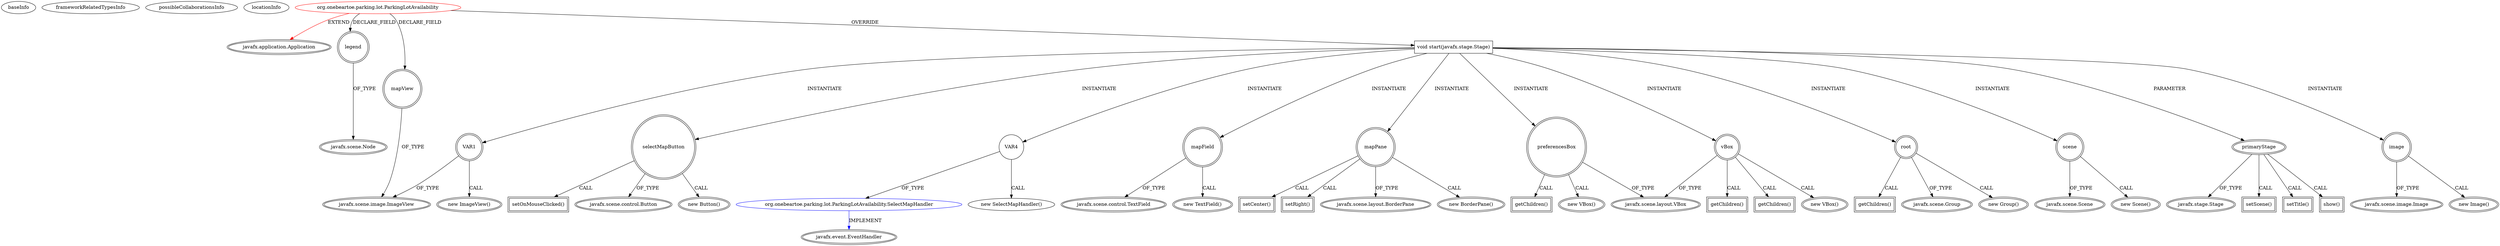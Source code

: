 digraph {
baseInfo[graphId=3813,category="extension_graph",isAnonymous=false,possibleRelation=true]
frameworkRelatedTypesInfo[0="javafx.application.Application"]
possibleCollaborationsInfo[0="3813~OVERRIDING_METHOD_DECLARATION-INSTANTIATION-~javafx.application.Application ~javafx.event.EventHandler ~false~false"]
locationInfo[projectName="onebeartoe-parking-lot-availability",filePath="/onebeartoe-parking-lot-availability/parking-lot-availability-master/src/org/onebeartoe/parking/lot/ParkingLotAvailability.java",contextSignature="ParkingLotAvailability",graphId="3813"]
0[label="org.onebeartoe.parking.lot.ParkingLotAvailability",vertexType="ROOT_CLIENT_CLASS_DECLARATION",isFrameworkType=false,color=red]
1[label="javafx.application.Application",vertexType="FRAMEWORK_CLASS_TYPE",isFrameworkType=true,peripheries=2]
2[label="legend",vertexType="FIELD_DECLARATION",isFrameworkType=true,peripheries=2,shape=circle]
3[label="javafx.scene.Node",vertexType="FRAMEWORK_CLASS_TYPE",isFrameworkType=true,peripheries=2]
4[label="mapView",vertexType="FIELD_DECLARATION",isFrameworkType=true,peripheries=2,shape=circle]
5[label="javafx.scene.image.ImageView",vertexType="FRAMEWORK_CLASS_TYPE",isFrameworkType=true,peripheries=2]
6[label="void start(javafx.stage.Stage)",vertexType="OVERRIDING_METHOD_DECLARATION",isFrameworkType=false,shape=box]
7[label="primaryStage",vertexType="PARAMETER_DECLARATION",isFrameworkType=true,peripheries=2]
8[label="javafx.stage.Stage",vertexType="FRAMEWORK_CLASS_TYPE",isFrameworkType=true,peripheries=2]
10[label="image",vertexType="VARIABLE_EXPRESION",isFrameworkType=true,peripheries=2,shape=circle]
11[label="javafx.scene.image.Image",vertexType="FRAMEWORK_CLASS_TYPE",isFrameworkType=true,peripheries=2]
9[label="new Image()",vertexType="CONSTRUCTOR_CALL",isFrameworkType=true,peripheries=2]
13[label="VAR1",vertexType="VARIABLE_EXPRESION",isFrameworkType=true,peripheries=2,shape=circle]
12[label="new ImageView()",vertexType="CONSTRUCTOR_CALL",isFrameworkType=true,peripheries=2]
16[label="selectMapButton",vertexType="VARIABLE_EXPRESION",isFrameworkType=true,peripheries=2,shape=circle]
17[label="javafx.scene.control.Button",vertexType="FRAMEWORK_CLASS_TYPE",isFrameworkType=true,peripheries=2]
15[label="new Button()",vertexType="CONSTRUCTOR_CALL",isFrameworkType=true,peripheries=2]
19[label="setOnMouseClicked()",vertexType="INSIDE_CALL",isFrameworkType=true,peripheries=2,shape=box]
21[label="VAR4",vertexType="VARIABLE_EXPRESION",isFrameworkType=false,shape=circle]
22[label="org.onebeartoe.parking.lot.ParkingLotAvailability.SelectMapHandler",vertexType="REFERENCE_CLIENT_CLASS_DECLARATION",isFrameworkType=false,color=blue]
23[label="javafx.event.EventHandler",vertexType="FRAMEWORK_INTERFACE_TYPE",isFrameworkType=true,peripheries=2]
20[label="new SelectMapHandler()",vertexType="CONSTRUCTOR_CALL",isFrameworkType=false]
25[label="mapField",vertexType="VARIABLE_EXPRESION",isFrameworkType=true,peripheries=2,shape=circle]
26[label="javafx.scene.control.TextField",vertexType="FRAMEWORK_CLASS_TYPE",isFrameworkType=true,peripheries=2]
24[label="new TextField()",vertexType="CONSTRUCTOR_CALL",isFrameworkType=true,peripheries=2]
28[label="mapPane",vertexType="VARIABLE_EXPRESION",isFrameworkType=true,peripheries=2,shape=circle]
29[label="javafx.scene.layout.BorderPane",vertexType="FRAMEWORK_CLASS_TYPE",isFrameworkType=true,peripheries=2]
27[label="new BorderPane()",vertexType="CONSTRUCTOR_CALL",isFrameworkType=true,peripheries=2]
31[label="setCenter()",vertexType="INSIDE_CALL",isFrameworkType=true,peripheries=2,shape=box]
33[label="setRight()",vertexType="INSIDE_CALL",isFrameworkType=true,peripheries=2,shape=box]
35[label="preferencesBox",vertexType="VARIABLE_EXPRESION",isFrameworkType=true,peripheries=2,shape=circle]
36[label="javafx.scene.layout.VBox",vertexType="FRAMEWORK_CLASS_TYPE",isFrameworkType=true,peripheries=2]
34[label="new VBox()",vertexType="CONSTRUCTOR_CALL",isFrameworkType=true,peripheries=2]
38[label="getChildren()",vertexType="INSIDE_CALL",isFrameworkType=true,peripheries=2,shape=box]
40[label="vBox",vertexType="VARIABLE_EXPRESION",isFrameworkType=true,peripheries=2,shape=circle]
39[label="new VBox()",vertexType="CONSTRUCTOR_CALL",isFrameworkType=true,peripheries=2]
43[label="getChildren()",vertexType="INSIDE_CALL",isFrameworkType=true,peripheries=2,shape=box]
45[label="getChildren()",vertexType="INSIDE_CALL",isFrameworkType=true,peripheries=2,shape=box]
47[label="root",vertexType="VARIABLE_EXPRESION",isFrameworkType=true,peripheries=2,shape=circle]
48[label="javafx.scene.Group",vertexType="FRAMEWORK_CLASS_TYPE",isFrameworkType=true,peripheries=2]
46[label="new Group()",vertexType="CONSTRUCTOR_CALL",isFrameworkType=true,peripheries=2]
50[label="getChildren()",vertexType="INSIDE_CALL",isFrameworkType=true,peripheries=2,shape=box]
52[label="scene",vertexType="VARIABLE_EXPRESION",isFrameworkType=true,peripheries=2,shape=circle]
53[label="javafx.scene.Scene",vertexType="FRAMEWORK_CLASS_TYPE",isFrameworkType=true,peripheries=2]
51[label="new Scene()",vertexType="CONSTRUCTOR_CALL",isFrameworkType=true,peripheries=2]
55[label="setScene()",vertexType="INSIDE_CALL",isFrameworkType=true,peripheries=2,shape=box]
57[label="setTitle()",vertexType="INSIDE_CALL",isFrameworkType=true,peripheries=2,shape=box]
59[label="show()",vertexType="INSIDE_CALL",isFrameworkType=true,peripheries=2,shape=box]
0->1[label="EXTEND",color=red]
0->2[label="DECLARE_FIELD"]
2->3[label="OF_TYPE"]
0->4[label="DECLARE_FIELD"]
4->5[label="OF_TYPE"]
0->6[label="OVERRIDE"]
7->8[label="OF_TYPE"]
6->7[label="PARAMETER"]
6->10[label="INSTANTIATE"]
10->11[label="OF_TYPE"]
10->9[label="CALL"]
6->13[label="INSTANTIATE"]
13->5[label="OF_TYPE"]
13->12[label="CALL"]
6->16[label="INSTANTIATE"]
16->17[label="OF_TYPE"]
16->15[label="CALL"]
16->19[label="CALL"]
6->21[label="INSTANTIATE"]
22->23[label="IMPLEMENT",color=blue]
21->22[label="OF_TYPE"]
21->20[label="CALL"]
6->25[label="INSTANTIATE"]
25->26[label="OF_TYPE"]
25->24[label="CALL"]
6->28[label="INSTANTIATE"]
28->29[label="OF_TYPE"]
28->27[label="CALL"]
28->31[label="CALL"]
28->33[label="CALL"]
6->35[label="INSTANTIATE"]
35->36[label="OF_TYPE"]
35->34[label="CALL"]
35->38[label="CALL"]
6->40[label="INSTANTIATE"]
40->36[label="OF_TYPE"]
40->39[label="CALL"]
40->43[label="CALL"]
40->45[label="CALL"]
6->47[label="INSTANTIATE"]
47->48[label="OF_TYPE"]
47->46[label="CALL"]
47->50[label="CALL"]
6->52[label="INSTANTIATE"]
52->53[label="OF_TYPE"]
52->51[label="CALL"]
7->55[label="CALL"]
7->57[label="CALL"]
7->59[label="CALL"]
}
